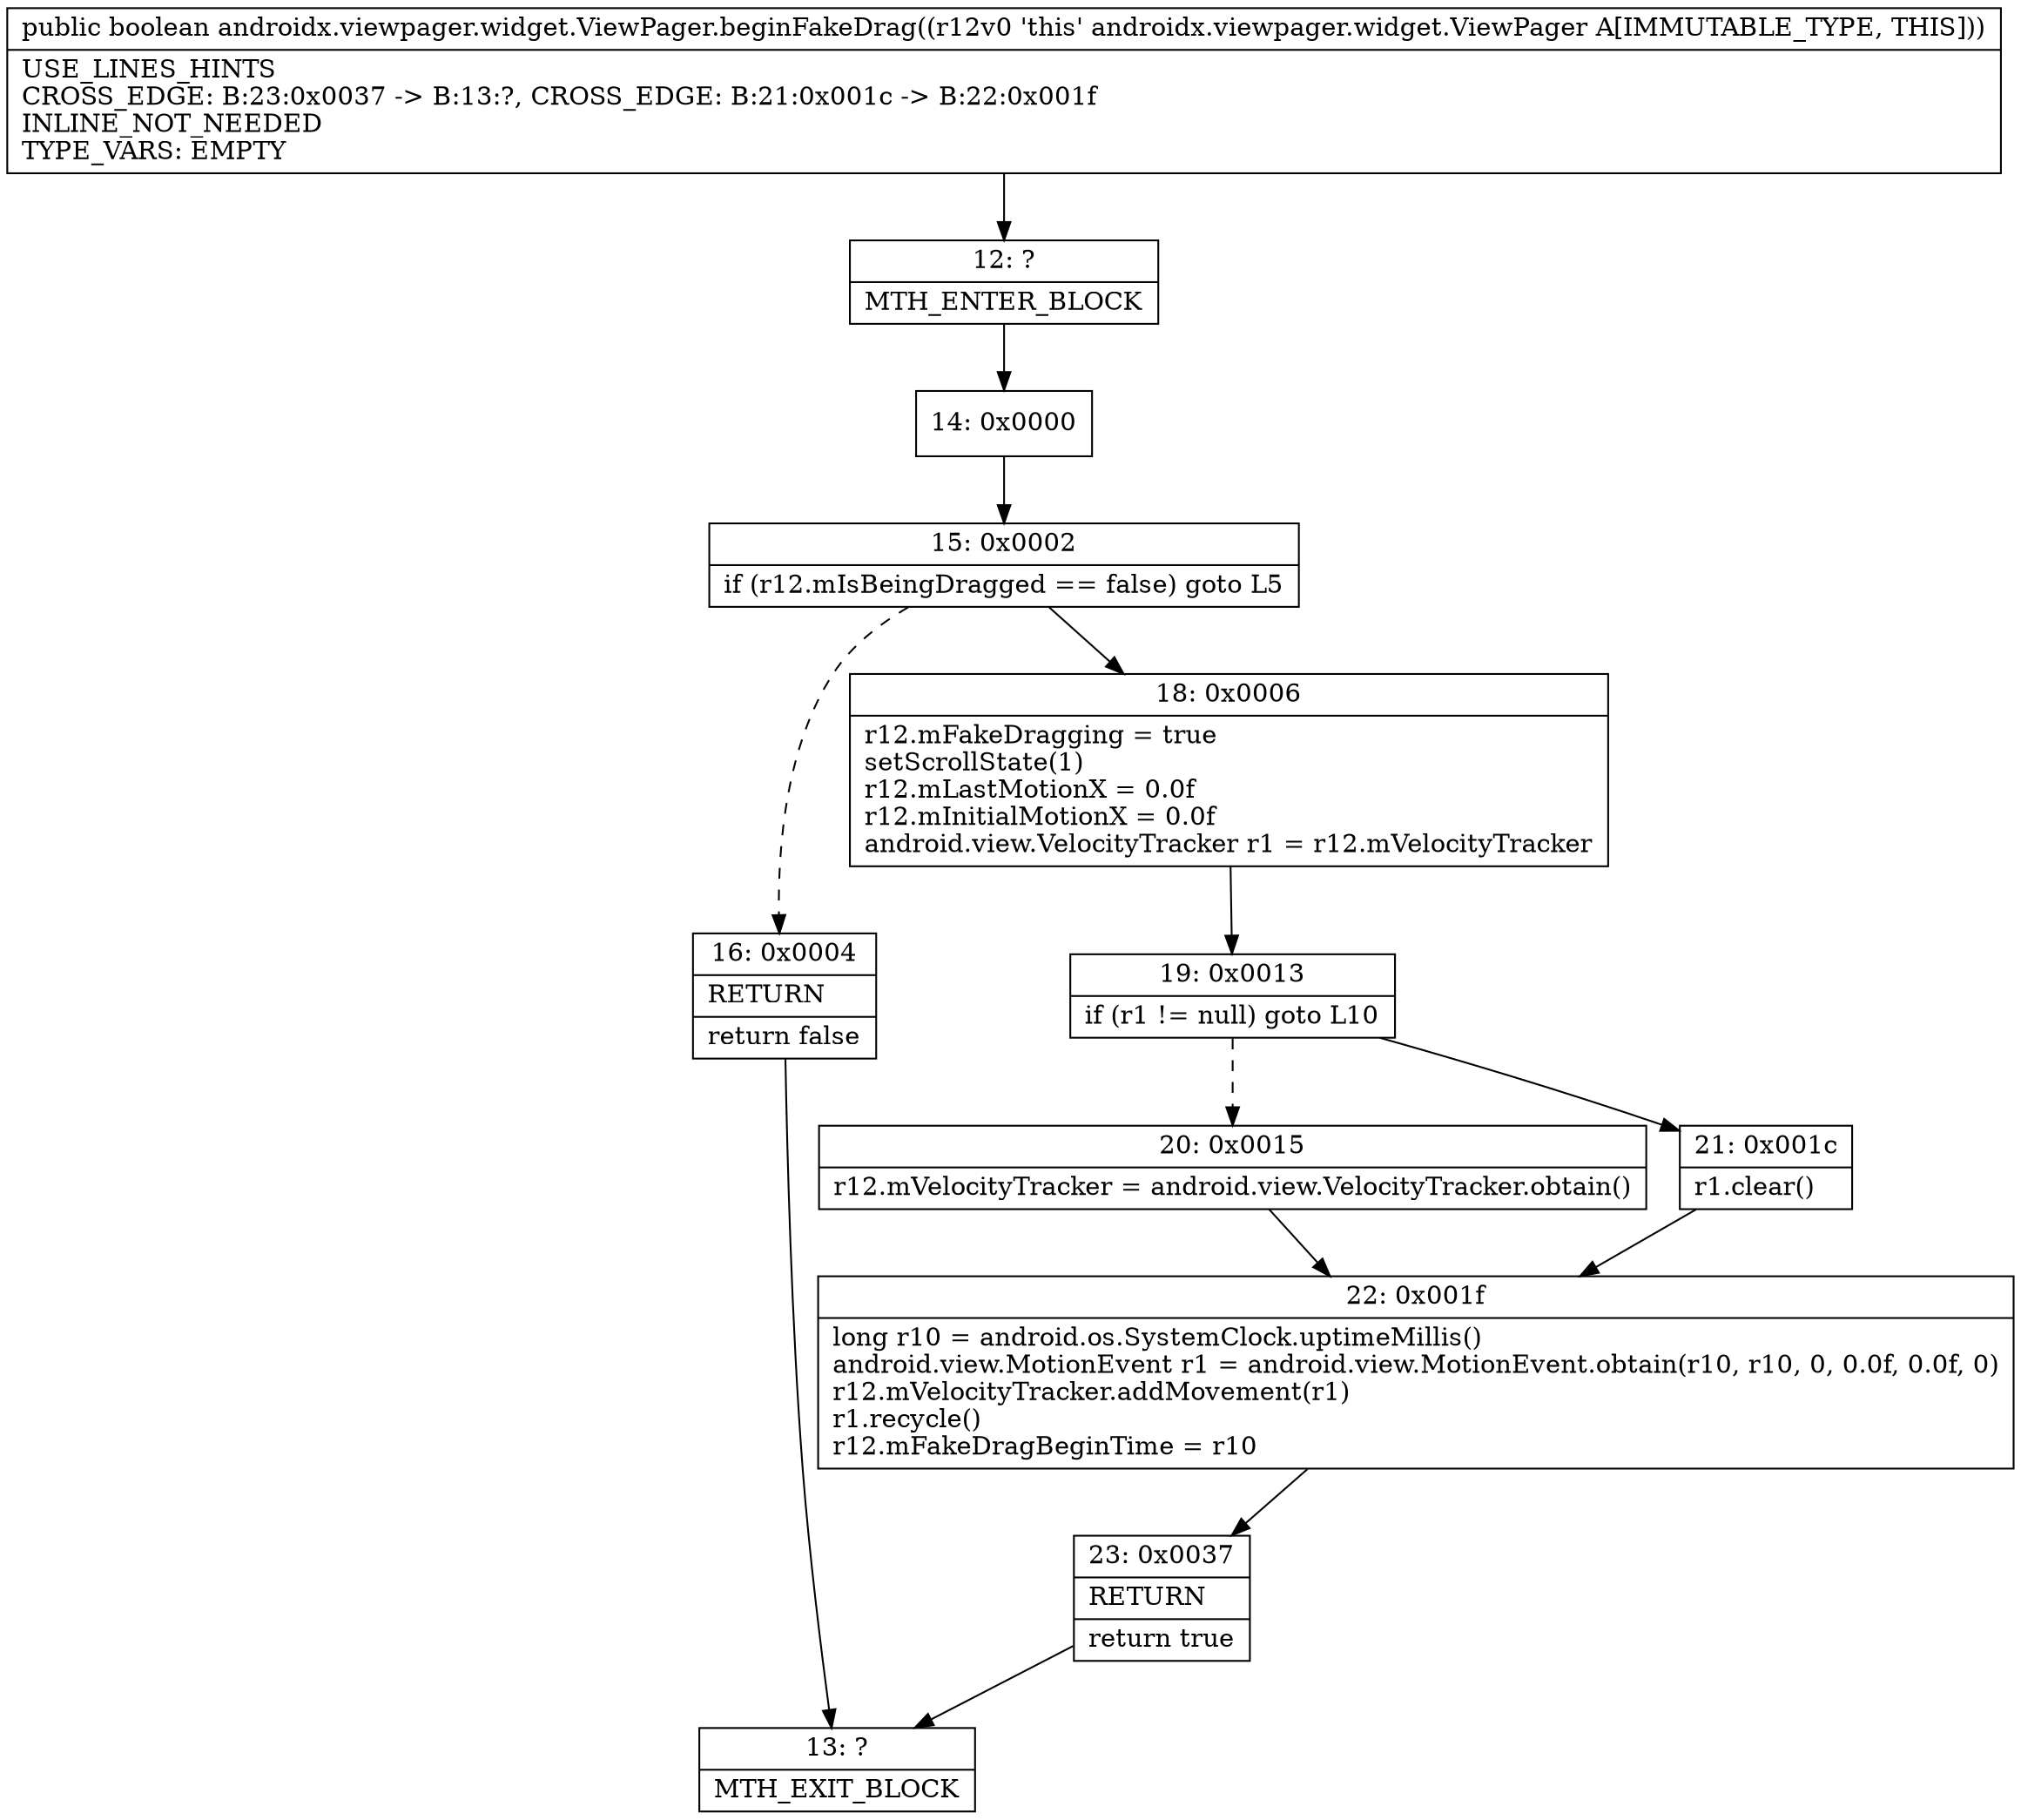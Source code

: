 digraph "CFG forandroidx.viewpager.widget.ViewPager.beginFakeDrag()Z" {
Node_12 [shape=record,label="{12\:\ ?|MTH_ENTER_BLOCK\l}"];
Node_14 [shape=record,label="{14\:\ 0x0000}"];
Node_15 [shape=record,label="{15\:\ 0x0002|if (r12.mIsBeingDragged == false) goto L5\l}"];
Node_16 [shape=record,label="{16\:\ 0x0004|RETURN\l|return false\l}"];
Node_13 [shape=record,label="{13\:\ ?|MTH_EXIT_BLOCK\l}"];
Node_18 [shape=record,label="{18\:\ 0x0006|r12.mFakeDragging = true\lsetScrollState(1)\lr12.mLastMotionX = 0.0f\lr12.mInitialMotionX = 0.0f\landroid.view.VelocityTracker r1 = r12.mVelocityTracker\l}"];
Node_19 [shape=record,label="{19\:\ 0x0013|if (r1 != null) goto L10\l}"];
Node_20 [shape=record,label="{20\:\ 0x0015|r12.mVelocityTracker = android.view.VelocityTracker.obtain()\l}"];
Node_22 [shape=record,label="{22\:\ 0x001f|long r10 = android.os.SystemClock.uptimeMillis()\landroid.view.MotionEvent r1 = android.view.MotionEvent.obtain(r10, r10, 0, 0.0f, 0.0f, 0)\lr12.mVelocityTracker.addMovement(r1)\lr1.recycle()\lr12.mFakeDragBeginTime = r10\l}"];
Node_23 [shape=record,label="{23\:\ 0x0037|RETURN\l|return true\l}"];
Node_21 [shape=record,label="{21\:\ 0x001c|r1.clear()\l}"];
MethodNode[shape=record,label="{public boolean androidx.viewpager.widget.ViewPager.beginFakeDrag((r12v0 'this' androidx.viewpager.widget.ViewPager A[IMMUTABLE_TYPE, THIS]))  | USE_LINES_HINTS\lCROSS_EDGE: B:23:0x0037 \-\> B:13:?, CROSS_EDGE: B:21:0x001c \-\> B:22:0x001f\lINLINE_NOT_NEEDED\lTYPE_VARS: EMPTY\l}"];
MethodNode -> Node_12;Node_12 -> Node_14;
Node_14 -> Node_15;
Node_15 -> Node_16[style=dashed];
Node_15 -> Node_18;
Node_16 -> Node_13;
Node_18 -> Node_19;
Node_19 -> Node_20[style=dashed];
Node_19 -> Node_21;
Node_20 -> Node_22;
Node_22 -> Node_23;
Node_23 -> Node_13;
Node_21 -> Node_22;
}


